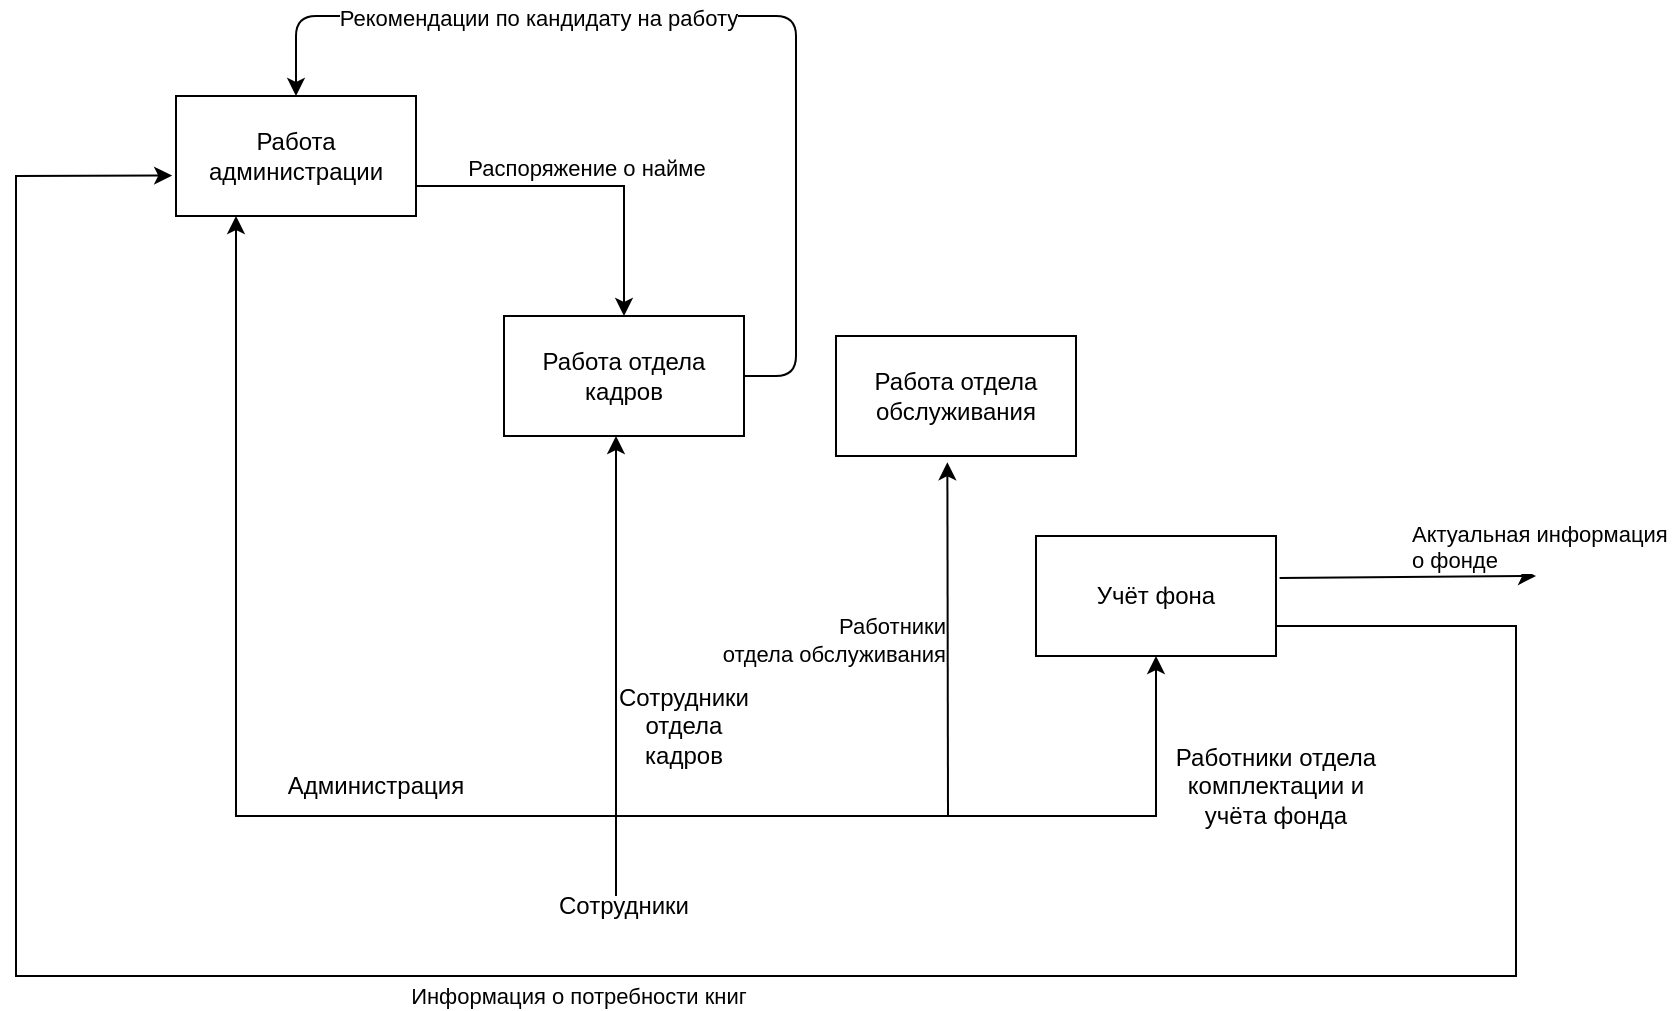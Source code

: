 <mxfile>
    <diagram id="ZthKX7labWR-DmVb8NCq" name="Страница 1">
        <mxGraphModel dx="979" dy="662" grid="1" gridSize="10" guides="1" tooltips="1" connect="1" arrows="1" fold="1" page="1" pageScale="1" pageWidth="827" pageHeight="1169" math="0" shadow="0">
            <root>
                <mxCell id="0"/>
                <mxCell id="1" parent="0"/>
                <mxCell id="2" value="Работа администрации" style="rounded=0;whiteSpace=wrap;html=1;" vertex="1" parent="1">
                    <mxGeometry x="130" y="160" width="120" height="60" as="geometry"/>
                </mxCell>
                <mxCell id="3" value="" style="edgeStyle=none;html=1;entryX=0.5;entryY=0;entryDx=0;entryDy=0;exitX=1;exitY=0.5;exitDx=0;exitDy=0;" edge="1" parent="1" source="5" target="2">
                    <mxGeometry relative="1" as="geometry">
                        <mxPoint x="480" y="220" as="targetPoint"/>
                        <Array as="points">
                            <mxPoint x="440" y="300"/>
                            <mxPoint x="440" y="120"/>
                            <mxPoint x="190" y="120"/>
                        </Array>
                    </mxGeometry>
                </mxCell>
                <mxCell id="4" value="Рекомендации по кандидату на работу" style="edgeLabel;html=1;align=center;verticalAlign=middle;resizable=0;points=[];" vertex="1" connectable="0" parent="3">
                    <mxGeometry x="0.378" y="1" relative="1" as="geometry">
                        <mxPoint x="6" as="offset"/>
                    </mxGeometry>
                </mxCell>
                <mxCell id="5" value="Работа отдела кадров" style="rounded=0;whiteSpace=wrap;html=1;" vertex="1" parent="1">
                    <mxGeometry x="294" y="270" width="120" height="60" as="geometry"/>
                </mxCell>
                <mxCell id="6" value="Распоряжение о найме" style="endArrow=classic;html=1;rounded=0;exitX=1;exitY=0.75;exitDx=0;exitDy=0;entryX=0.5;entryY=0;entryDx=0;entryDy=0;labelPosition=center;verticalLabelPosition=top;align=center;verticalAlign=bottom;" edge="1" parent="1" source="2" target="5">
                    <mxGeometry width="50" height="50" relative="1" as="geometry">
                        <mxPoint x="300" y="260" as="sourcePoint"/>
                        <mxPoint x="350" y="210" as="targetPoint"/>
                        <Array as="points">
                            <mxPoint x="354" y="205"/>
                        </Array>
                    </mxGeometry>
                </mxCell>
                <mxCell id="7" value="" style="endArrow=classic;html=1;rounded=0;entryX=0.25;entryY=1;entryDx=0;entryDy=0;" edge="1" parent="1" target="2">
                    <mxGeometry width="50" height="50" relative="1" as="geometry">
                        <mxPoint x="350" y="560" as="sourcePoint"/>
                        <mxPoint x="350" y="330" as="targetPoint"/>
                        <Array as="points">
                            <mxPoint x="350" y="520"/>
                            <mxPoint x="160" y="520"/>
                        </Array>
                    </mxGeometry>
                </mxCell>
                <mxCell id="8" value="" style="endArrow=classic;html=1;rounded=0;" edge="1" parent="1">
                    <mxGeometry width="50" height="50" relative="1" as="geometry">
                        <mxPoint x="350" y="520" as="sourcePoint"/>
                        <mxPoint x="350" y="330" as="targetPoint"/>
                    </mxGeometry>
                </mxCell>
                <mxCell id="9" value="Сотрудники" style="text;html=1;strokeColor=none;fillColor=none;align=center;verticalAlign=middle;whiteSpace=wrap;rounded=0;" vertex="1" parent="1">
                    <mxGeometry x="324" y="550" width="60" height="30" as="geometry"/>
                </mxCell>
                <mxCell id="10" value="Администрация" style="text;html=1;strokeColor=none;fillColor=none;align=center;verticalAlign=middle;whiteSpace=wrap;rounded=0;" vertex="1" parent="1">
                    <mxGeometry x="200" y="490" width="60" height="30" as="geometry"/>
                </mxCell>
                <mxCell id="11" value="Сотрудники отдела кадров" style="text;html=1;strokeColor=none;fillColor=none;align=center;verticalAlign=middle;whiteSpace=wrap;rounded=0;" vertex="1" parent="1">
                    <mxGeometry x="354" y="460" width="60" height="30" as="geometry"/>
                </mxCell>
                <mxCell id="12" value="Учёт фона" style="rounded=0;whiteSpace=wrap;html=1;" vertex="1" parent="1">
                    <mxGeometry x="560" y="380" width="120" height="60" as="geometry"/>
                </mxCell>
                <mxCell id="13" value="Актуальная информация&amp;nbsp;&lt;br&gt;о фонде" style="endArrow=classic;html=1;rounded=0;labelPosition=right;verticalLabelPosition=top;align=left;verticalAlign=bottom;exitX=1.015;exitY=0.351;exitDx=0;exitDy=0;exitPerimeter=0;" edge="1" parent="1" source="12">
                    <mxGeometry width="50" height="50" relative="1" as="geometry">
                        <mxPoint x="710" y="390" as="sourcePoint"/>
                        <mxPoint x="810" y="400" as="targetPoint"/>
                    </mxGeometry>
                </mxCell>
                <mxCell id="14" value="" style="endArrow=classic;html=1;rounded=0;entryX=0.5;entryY=1;entryDx=0;entryDy=0;" edge="1" parent="1" target="12">
                    <mxGeometry width="50" height="50" relative="1" as="geometry">
                        <mxPoint x="350" y="520" as="sourcePoint"/>
                        <mxPoint x="560" y="390" as="targetPoint"/>
                        <Array as="points">
                            <mxPoint x="620" y="520"/>
                        </Array>
                    </mxGeometry>
                </mxCell>
                <mxCell id="15" value="Работники отдела комплектации и учёта фонда" style="text;html=1;strokeColor=none;fillColor=none;align=center;verticalAlign=middle;whiteSpace=wrap;rounded=0;" vertex="1" parent="1">
                    <mxGeometry x="620" y="490" width="120" height="30" as="geometry"/>
                </mxCell>
                <mxCell id="16" value="Информация о потребности книг" style="endArrow=classic;html=1;rounded=0;exitX=1;exitY=0.75;exitDx=0;exitDy=0;entryX=-0.016;entryY=0.663;entryDx=0;entryDy=0;entryPerimeter=0;" edge="1" parent="1" source="12" target="2">
                    <mxGeometry x="0.004" y="10" width="50" height="50" relative="1" as="geometry">
                        <mxPoint x="440" y="440" as="sourcePoint"/>
                        <mxPoint x="490" y="390" as="targetPoint"/>
                        <Array as="points">
                            <mxPoint x="800" y="425"/>
                            <mxPoint x="800" y="600"/>
                            <mxPoint x="50" y="600"/>
                            <mxPoint x="50" y="200"/>
                        </Array>
                        <mxPoint as="offset"/>
                    </mxGeometry>
                </mxCell>
                <mxCell id="17" value="Работа отдела обслуживания" style="rounded=0;whiteSpace=wrap;html=1;" vertex="1" parent="1">
                    <mxGeometry x="460" y="280" width="120" height="60" as="geometry"/>
                </mxCell>
                <mxCell id="18" value="Работники&lt;br&gt;отдела обслуживания" style="endArrow=classic;html=1;rounded=0;entryX=0.464;entryY=1.052;entryDx=0;entryDy=0;entryPerimeter=0;labelPosition=left;verticalLabelPosition=middle;align=right;verticalAlign=middle;" edge="1" parent="1" target="17">
                    <mxGeometry width="50" height="50" relative="1" as="geometry">
                        <mxPoint x="516" y="520" as="sourcePoint"/>
                        <mxPoint x="430" y="420" as="targetPoint"/>
                    </mxGeometry>
                </mxCell>
            </root>
        </mxGraphModel>
    </diagram>
</mxfile>